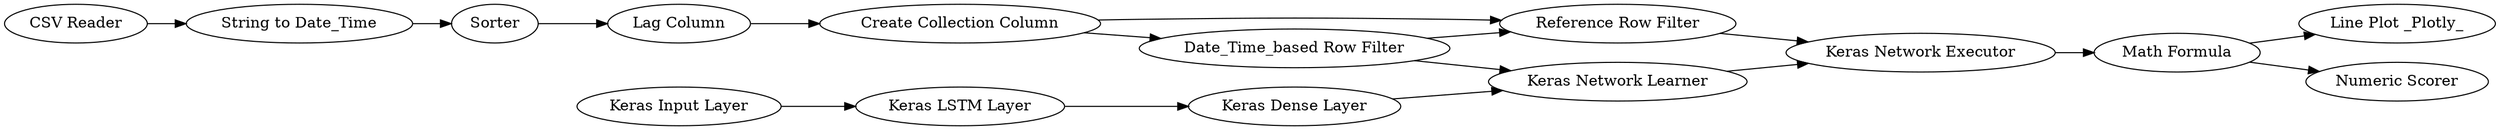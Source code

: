 digraph {
	1 [label="CSV Reader"]
	2 [label="Lag Column"]
	4 [label="Create Collection Column"]
	5 [label="Keras Input Layer"]
	6 [label="Keras LSTM Layer"]
	7 [label="Keras Dense Layer"]
	8 [label="Keras Network Learner"]
	9 [label="Keras Network Executor"]
	12 [label="Math Formula"]
	13 [label="Line Plot _Plotly_"]
	14 [label="Numeric Scorer"]
	15 [label=Sorter]
	16 [label="String to Date_Time"]
	18 [label="Date_Time_based Row Filter"]
	19 [label="Reference Row Filter"]
	1 -> 16
	2 -> 4
	4 -> 18
	4 -> 19
	5 -> 6
	6 -> 7
	7 -> 8
	8 -> 9
	9 -> 12
	12 -> 13
	12 -> 14
	15 -> 2
	16 -> 15
	18 -> 19
	18 -> 8
	19 -> 9
	rankdir=LR
}
